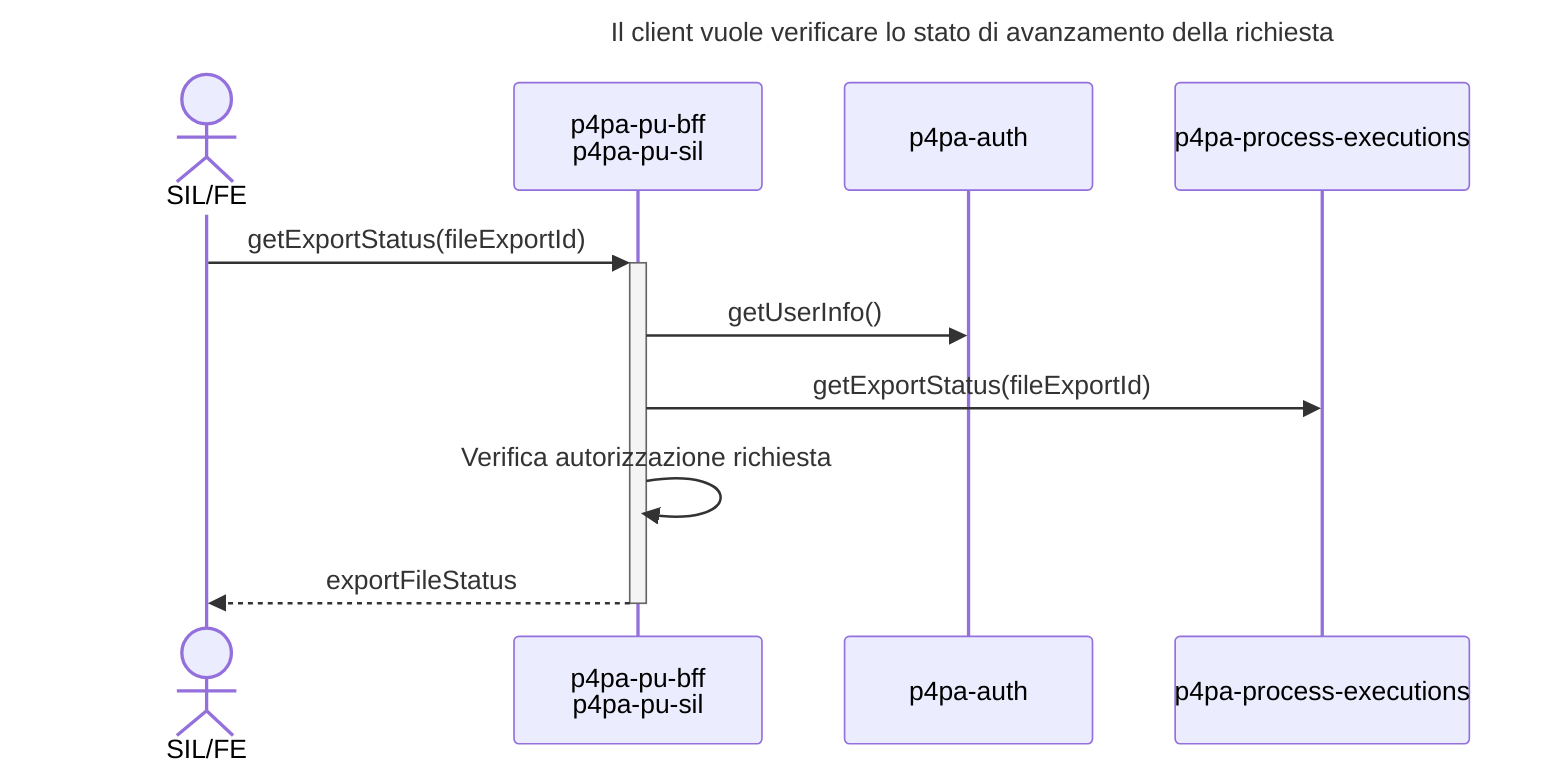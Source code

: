 ---
title: Il client vuole verificare lo stato di avanzamento della richiesta
---
sequenceDiagram
    actor CLIENT as SIL/FE
    participant BFF as p4pa-pu-bff<BR />p4pa-pu-sil
    participant MS_AUTH as p4pa-auth
    participant MS_PROCESS_EXECUTIONS as p4pa-process-executions

    CLIENT ->>+ BFF: getExportStatus(fileExportId)
        BFF ->> MS_AUTH: getUserInfo()
        BFF ->> MS_PROCESS_EXECUTIONS: getExportStatus(fileExportId)
        BFF ->> BFF: Verifica autorizzazione richiesta
        BFF -->>- CLIENT: exportFileStatus